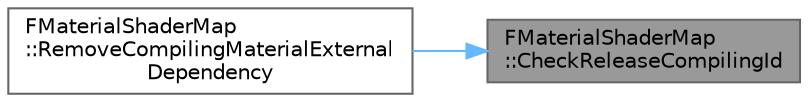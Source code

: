 digraph "FMaterialShaderMap::CheckReleaseCompilingId"
{
 // INTERACTIVE_SVG=YES
 // LATEX_PDF_SIZE
  bgcolor="transparent";
  edge [fontname=Helvetica,fontsize=10,labelfontname=Helvetica,labelfontsize=10];
  node [fontname=Helvetica,fontsize=10,shape=box,height=0.2,width=0.4];
  rankdir="RL";
  Node1 [id="Node000001",label="FMaterialShaderMap\l::CheckReleaseCompilingId",height=0.2,width=0.4,color="gray40", fillcolor="grey60", style="filled", fontcolor="black",tooltip=" "];
  Node1 -> Node2 [id="edge1_Node000001_Node000002",dir="back",color="steelblue1",style="solid",tooltip=" "];
  Node2 [id="Node000002",label="FMaterialShaderMap\l::RemoveCompilingMaterialExternal\lDependency",height=0.2,width=0.4,color="grey40", fillcolor="white", style="filled",URL="$dd/d35/classFMaterialShaderMap.html#a8b7a575e07a45cbe088b5bf051864894",tooltip=" "];
}
